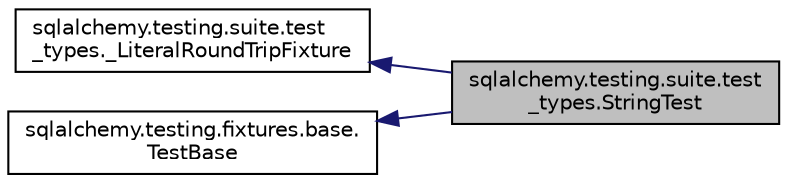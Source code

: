 digraph "sqlalchemy.testing.suite.test_types.StringTest"
{
 // LATEX_PDF_SIZE
  edge [fontname="Helvetica",fontsize="10",labelfontname="Helvetica",labelfontsize="10"];
  node [fontname="Helvetica",fontsize="10",shape=record];
  rankdir="LR";
  Node1 [label="sqlalchemy.testing.suite.test\l_types.StringTest",height=0.2,width=0.4,color="black", fillcolor="grey75", style="filled", fontcolor="black",tooltip=" "];
  Node2 -> Node1 [dir="back",color="midnightblue",fontsize="10",style="solid",fontname="Helvetica"];
  Node2 [label="sqlalchemy.testing.suite.test\l_types._LiteralRoundTripFixture",height=0.2,width=0.4,color="black", fillcolor="white", style="filled",URL="$classsqlalchemy_1_1testing_1_1suite_1_1test__types_1_1__LiteralRoundTripFixture.html",tooltip=" "];
  Node3 -> Node1 [dir="back",color="midnightblue",fontsize="10",style="solid",fontname="Helvetica"];
  Node3 [label="sqlalchemy.testing.fixtures.base.\lTestBase",height=0.2,width=0.4,color="black", fillcolor="white", style="filled",URL="$classsqlalchemy_1_1testing_1_1fixtures_1_1base_1_1TestBase.html",tooltip=" "];
}
